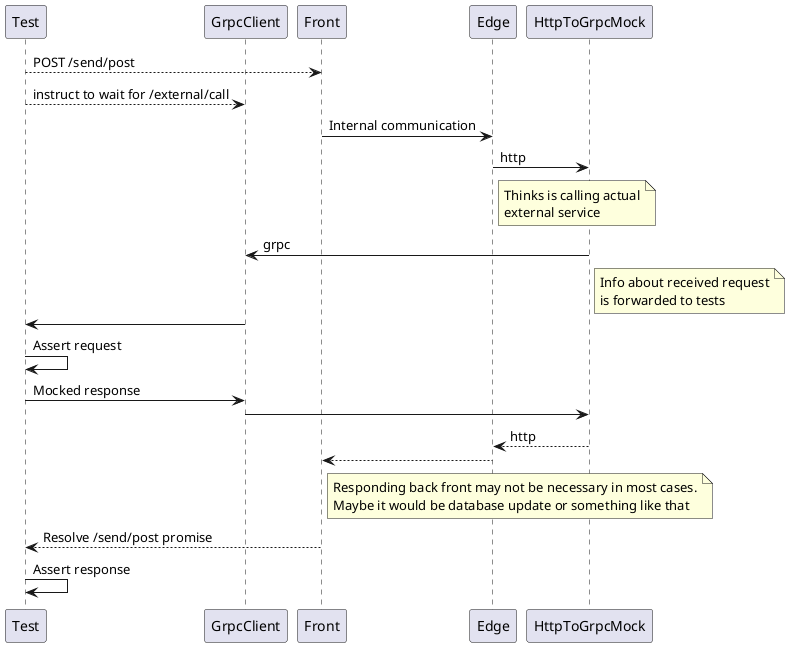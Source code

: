 @startuml

participant Test
participant GrpcClient
participant Front
participant Edge
participant HttpToGrpcMock

Test --> Front: POST /send/post
Test --> GrpcClient: instruct to wait for /external/call
Front -> Edge: Internal communication
Edge -> HttpToGrpcMock: http
note right of Edge
Thinks is calling actual
external service
endnote
HttpToGrpcMock -> GrpcClient: grpc
note right of HttpToGrpcMock
Info about received request
is forwarded to tests
endnote
GrpcClient -> Test
Test -> Test: Assert request
Test -> GrpcClient: Mocked response
GrpcClient -> HttpToGrpcMock
HttpToGrpcMock --> Edge: http
Edge --> Front
note right of Front
Responding back front may not be necessary in most cases.
Maybe it would be database update or something like that
endnote
Front --> Test: Resolve /send/post promise
Test -> Test: Assert response

@enduml
